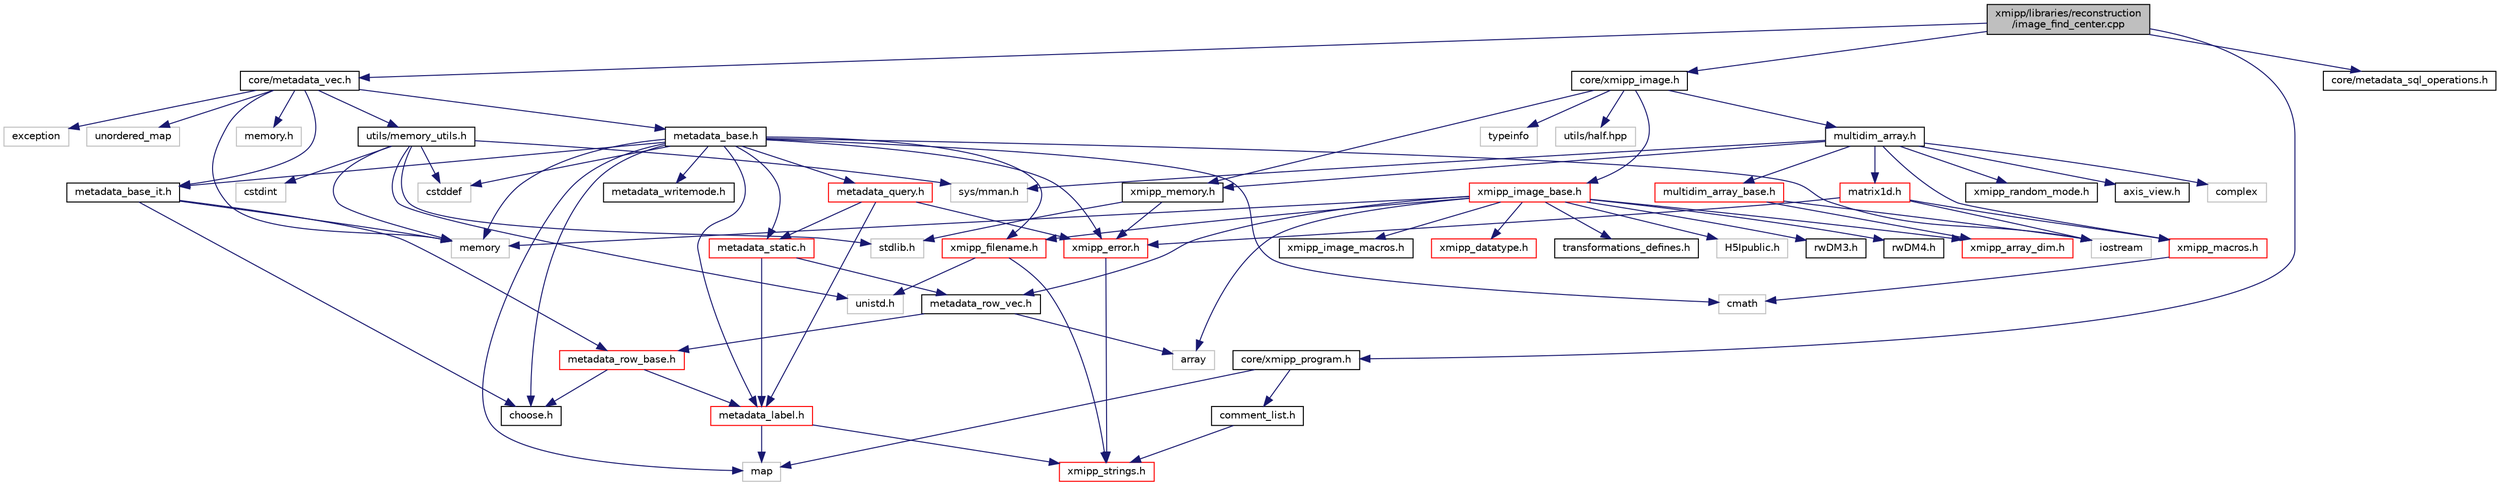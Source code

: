 digraph "xmipp/libraries/reconstruction/image_find_center.cpp"
{
  edge [fontname="Helvetica",fontsize="10",labelfontname="Helvetica",labelfontsize="10"];
  node [fontname="Helvetica",fontsize="10",shape=record];
  Node0 [label="xmipp/libraries/reconstruction\l/image_find_center.cpp",height=0.2,width=0.4,color="black", fillcolor="grey75", style="filled", fontcolor="black"];
  Node0 -> Node1 [color="midnightblue",fontsize="10",style="solid",fontname="Helvetica"];
  Node1 [label="core/metadata_vec.h",height=0.2,width=0.4,color="black", fillcolor="white", style="filled",URL="$metadata__vec_8h.html"];
  Node1 -> Node2 [color="midnightblue",fontsize="10",style="solid",fontname="Helvetica"];
  Node2 [label="memory",height=0.2,width=0.4,color="grey75", fillcolor="white", style="filled"];
  Node1 -> Node3 [color="midnightblue",fontsize="10",style="solid",fontname="Helvetica"];
  Node3 [label="exception",height=0.2,width=0.4,color="grey75", fillcolor="white", style="filled"];
  Node1 -> Node4 [color="midnightblue",fontsize="10",style="solid",fontname="Helvetica"];
  Node4 [label="unordered_map",height=0.2,width=0.4,color="grey75", fillcolor="white", style="filled"];
  Node1 -> Node5 [color="midnightblue",fontsize="10",style="solid",fontname="Helvetica"];
  Node5 [label="memory.h",height=0.2,width=0.4,color="grey75", fillcolor="white", style="filled"];
  Node1 -> Node6 [color="midnightblue",fontsize="10",style="solid",fontname="Helvetica"];
  Node6 [label="metadata_base.h",height=0.2,width=0.4,color="black", fillcolor="white", style="filled",URL="$metadata__base_8h.html"];
  Node6 -> Node7 [color="midnightblue",fontsize="10",style="solid",fontname="Helvetica"];
  Node7 [label="cstddef",height=0.2,width=0.4,color="grey75", fillcolor="white", style="filled"];
  Node6 -> Node8 [color="midnightblue",fontsize="10",style="solid",fontname="Helvetica"];
  Node8 [label="map",height=0.2,width=0.4,color="grey75", fillcolor="white", style="filled"];
  Node6 -> Node9 [color="midnightblue",fontsize="10",style="solid",fontname="Helvetica"];
  Node9 [label="cmath",height=0.2,width=0.4,color="grey75", fillcolor="white", style="filled"];
  Node6 -> Node2 [color="midnightblue",fontsize="10",style="solid",fontname="Helvetica"];
  Node6 -> Node10 [color="midnightblue",fontsize="10",style="solid",fontname="Helvetica"];
  Node10 [label="iostream",height=0.2,width=0.4,color="grey75", fillcolor="white", style="filled"];
  Node6 -> Node11 [color="midnightblue",fontsize="10",style="solid",fontname="Helvetica"];
  Node11 [label="xmipp_error.h",height=0.2,width=0.4,color="red", fillcolor="white", style="filled",URL="$xmipp__error_8h.html"];
  Node11 -> Node13 [color="midnightblue",fontsize="10",style="solid",fontname="Helvetica"];
  Node13 [label="xmipp_strings.h",height=0.2,width=0.4,color="red", fillcolor="white", style="filled",URL="$xmipp__strings_8h.html"];
  Node6 -> Node17 [color="midnightblue",fontsize="10",style="solid",fontname="Helvetica"];
  Node17 [label="xmipp_filename.h",height=0.2,width=0.4,color="red", fillcolor="white", style="filled",URL="$xmipp__filename_8h.html"];
  Node17 -> Node18 [color="midnightblue",fontsize="10",style="solid",fontname="Helvetica"];
  Node18 [label="unistd.h",height=0.2,width=0.4,color="grey75", fillcolor="white", style="filled"];
  Node17 -> Node13 [color="midnightblue",fontsize="10",style="solid",fontname="Helvetica"];
  Node6 -> Node20 [color="midnightblue",fontsize="10",style="solid",fontname="Helvetica"];
  Node20 [label="metadata_label.h",height=0.2,width=0.4,color="red", fillcolor="white", style="filled",URL="$metadata__label_8h.html"];
  Node20 -> Node8 [color="midnightblue",fontsize="10",style="solid",fontname="Helvetica"];
  Node20 -> Node13 [color="midnightblue",fontsize="10",style="solid",fontname="Helvetica"];
  Node6 -> Node21 [color="midnightblue",fontsize="10",style="solid",fontname="Helvetica"];
  Node21 [label="metadata_writemode.h",height=0.2,width=0.4,color="black", fillcolor="white", style="filled",URL="$metadata__writemode_8h.html"];
  Node6 -> Node22 [color="midnightblue",fontsize="10",style="solid",fontname="Helvetica"];
  Node22 [label="metadata_base_it.h",height=0.2,width=0.4,color="black", fillcolor="white", style="filled",URL="$metadata__base__it_8h.html"];
  Node22 -> Node2 [color="midnightblue",fontsize="10",style="solid",fontname="Helvetica"];
  Node22 -> Node23 [color="midnightblue",fontsize="10",style="solid",fontname="Helvetica"];
  Node23 [label="metadata_row_base.h",height=0.2,width=0.4,color="red", fillcolor="white", style="filled",URL="$metadata__row__base_8h.html"];
  Node23 -> Node20 [color="midnightblue",fontsize="10",style="solid",fontname="Helvetica"];
  Node23 -> Node25 [color="midnightblue",fontsize="10",style="solid",fontname="Helvetica"];
  Node25 [label="choose.h",height=0.2,width=0.4,color="black", fillcolor="white", style="filled",URL="$choose_8h.html"];
  Node22 -> Node25 [color="midnightblue",fontsize="10",style="solid",fontname="Helvetica"];
  Node6 -> Node26 [color="midnightblue",fontsize="10",style="solid",fontname="Helvetica"];
  Node26 [label="metadata_static.h",height=0.2,width=0.4,color="red", fillcolor="white", style="filled",URL="$metadata__static_8h.html"];
  Node26 -> Node20 [color="midnightblue",fontsize="10",style="solid",fontname="Helvetica"];
  Node26 -> Node29 [color="midnightblue",fontsize="10",style="solid",fontname="Helvetica"];
  Node29 [label="metadata_row_vec.h",height=0.2,width=0.4,color="black", fillcolor="white", style="filled",URL="$metadata__row__vec_8h.html"];
  Node29 -> Node23 [color="midnightblue",fontsize="10",style="solid",fontname="Helvetica"];
  Node29 -> Node28 [color="midnightblue",fontsize="10",style="solid",fontname="Helvetica"];
  Node28 [label="array",height=0.2,width=0.4,color="grey75", fillcolor="white", style="filled"];
  Node6 -> Node30 [color="midnightblue",fontsize="10",style="solid",fontname="Helvetica"];
  Node30 [label="metadata_query.h",height=0.2,width=0.4,color="red", fillcolor="white", style="filled",URL="$metadata__query_8h.html"];
  Node30 -> Node20 [color="midnightblue",fontsize="10",style="solid",fontname="Helvetica"];
  Node30 -> Node11 [color="midnightblue",fontsize="10",style="solid",fontname="Helvetica"];
  Node30 -> Node26 [color="midnightblue",fontsize="10",style="solid",fontname="Helvetica"];
  Node6 -> Node25 [color="midnightblue",fontsize="10",style="solid",fontname="Helvetica"];
  Node1 -> Node22 [color="midnightblue",fontsize="10",style="solid",fontname="Helvetica"];
  Node1 -> Node32 [color="midnightblue",fontsize="10",style="solid",fontname="Helvetica"];
  Node32 [label="utils/memory_utils.h",height=0.2,width=0.4,color="black", fillcolor="white", style="filled",URL="$memory__utils_8h.html"];
  Node32 -> Node7 [color="midnightblue",fontsize="10",style="solid",fontname="Helvetica"];
  Node32 -> Node33 [color="midnightblue",fontsize="10",style="solid",fontname="Helvetica"];
  Node33 [label="stdlib.h",height=0.2,width=0.4,color="grey75", fillcolor="white", style="filled"];
  Node32 -> Node34 [color="midnightblue",fontsize="10",style="solid",fontname="Helvetica"];
  Node34 [label="cstdint",height=0.2,width=0.4,color="grey75", fillcolor="white", style="filled"];
  Node32 -> Node2 [color="midnightblue",fontsize="10",style="solid",fontname="Helvetica"];
  Node32 -> Node35 [color="midnightblue",fontsize="10",style="solid",fontname="Helvetica"];
  Node35 [label="sys/mman.h",height=0.2,width=0.4,color="grey75", fillcolor="white", style="filled"];
  Node32 -> Node18 [color="midnightblue",fontsize="10",style="solid",fontname="Helvetica"];
  Node0 -> Node36 [color="midnightblue",fontsize="10",style="solid",fontname="Helvetica"];
  Node36 [label="core/xmipp_program.h",height=0.2,width=0.4,color="black", fillcolor="white", style="filled",URL="$xmipp__program_8h.html"];
  Node36 -> Node8 [color="midnightblue",fontsize="10",style="solid",fontname="Helvetica"];
  Node36 -> Node37 [color="midnightblue",fontsize="10",style="solid",fontname="Helvetica"];
  Node37 [label="comment_list.h",height=0.2,width=0.4,color="black", fillcolor="white", style="filled",URL="$comment__list_8h.html"];
  Node37 -> Node13 [color="midnightblue",fontsize="10",style="solid",fontname="Helvetica"];
  Node0 -> Node38 [color="midnightblue",fontsize="10",style="solid",fontname="Helvetica"];
  Node38 [label="core/xmipp_image.h",height=0.2,width=0.4,color="black", fillcolor="white", style="filled",URL="$xmipp__image_8h.html"];
  Node38 -> Node39 [color="midnightblue",fontsize="10",style="solid",fontname="Helvetica"];
  Node39 [label="typeinfo",height=0.2,width=0.4,color="grey75", fillcolor="white", style="filled"];
  Node38 -> Node40 [color="midnightblue",fontsize="10",style="solid",fontname="Helvetica"];
  Node40 [label="multidim_array.h",height=0.2,width=0.4,color="black", fillcolor="white", style="filled",URL="$multidim__array_8h.html"];
  Node40 -> Node41 [color="midnightblue",fontsize="10",style="solid",fontname="Helvetica"];
  Node41 [label="xmipp_macros.h",height=0.2,width=0.4,color="red", fillcolor="white", style="filled",URL="$xmipp__macros_8h.html"];
  Node41 -> Node9 [color="midnightblue",fontsize="10",style="solid",fontname="Helvetica"];
  Node40 -> Node35 [color="midnightblue",fontsize="10",style="solid",fontname="Helvetica"];
  Node40 -> Node43 [color="midnightblue",fontsize="10",style="solid",fontname="Helvetica"];
  Node43 [label="complex",height=0.2,width=0.4,color="grey75", fillcolor="white", style="filled"];
  Node40 -> Node44 [color="midnightblue",fontsize="10",style="solid",fontname="Helvetica"];
  Node44 [label="matrix1d.h",height=0.2,width=0.4,color="red", fillcolor="white", style="filled",URL="$matrix1d_8h.html"];
  Node44 -> Node10 [color="midnightblue",fontsize="10",style="solid",fontname="Helvetica"];
  Node44 -> Node11 [color="midnightblue",fontsize="10",style="solid",fontname="Helvetica"];
  Node44 -> Node41 [color="midnightblue",fontsize="10",style="solid",fontname="Helvetica"];
  Node40 -> Node45 [color="midnightblue",fontsize="10",style="solid",fontname="Helvetica"];
  Node45 [label="xmipp_random_mode.h",height=0.2,width=0.4,color="black", fillcolor="white", style="filled",URL="$xmipp__random__mode_8h.html"];
  Node40 -> Node46 [color="midnightblue",fontsize="10",style="solid",fontname="Helvetica"];
  Node46 [label="multidim_array_base.h",height=0.2,width=0.4,color="red", fillcolor="white", style="filled",URL="$multidim__array__base_8h.html"];
  Node46 -> Node10 [color="midnightblue",fontsize="10",style="solid",fontname="Helvetica"];
  Node46 -> Node48 [color="midnightblue",fontsize="10",style="solid",fontname="Helvetica"];
  Node48 [label="xmipp_array_dim.h",height=0.2,width=0.4,color="red", fillcolor="white", style="filled",URL="$xmipp__array__dim_8h.html"];
  Node40 -> Node50 [color="midnightblue",fontsize="10",style="solid",fontname="Helvetica"];
  Node50 [label="xmipp_memory.h",height=0.2,width=0.4,color="black", fillcolor="white", style="filled",URL="$xmipp__memory_8h.html"];
  Node50 -> Node33 [color="midnightblue",fontsize="10",style="solid",fontname="Helvetica"];
  Node50 -> Node11 [color="midnightblue",fontsize="10",style="solid",fontname="Helvetica"];
  Node40 -> Node51 [color="midnightblue",fontsize="10",style="solid",fontname="Helvetica"];
  Node51 [label="axis_view.h",height=0.2,width=0.4,color="black", fillcolor="white", style="filled",URL="$axis__view_8h.html"];
  Node38 -> Node52 [color="midnightblue",fontsize="10",style="solid",fontname="Helvetica"];
  Node52 [label="xmipp_image_base.h",height=0.2,width=0.4,color="red", fillcolor="white", style="filled",URL="$xmipp__image__base_8h.html"];
  Node52 -> Node2 [color="midnightblue",fontsize="10",style="solid",fontname="Helvetica"];
  Node52 -> Node28 [color="midnightblue",fontsize="10",style="solid",fontname="Helvetica"];
  Node52 -> Node53 [color="midnightblue",fontsize="10",style="solid",fontname="Helvetica"];
  Node53 [label="xmipp_image_macros.h",height=0.2,width=0.4,color="black", fillcolor="white", style="filled",URL="$xmipp__image__macros_8h.html"];
  Node52 -> Node54 [color="midnightblue",fontsize="10",style="solid",fontname="Helvetica"];
  Node54 [label="xmipp_datatype.h",height=0.2,width=0.4,color="red", fillcolor="white", style="filled",URL="$xmipp__datatype_8h.html"];
  Node52 -> Node29 [color="midnightblue",fontsize="10",style="solid",fontname="Helvetica"];
  Node52 -> Node48 [color="midnightblue",fontsize="10",style="solid",fontname="Helvetica"];
  Node52 -> Node17 [color="midnightblue",fontsize="10",style="solid",fontname="Helvetica"];
  Node52 -> Node55 [color="midnightblue",fontsize="10",style="solid",fontname="Helvetica"];
  Node55 [label="transformations_defines.h",height=0.2,width=0.4,color="black", fillcolor="white", style="filled",URL="$transformations__defines_8h.html"];
  Node52 -> Node56 [color="midnightblue",fontsize="10",style="solid",fontname="Helvetica"];
  Node56 [label="H5Ipublic.h",height=0.2,width=0.4,color="grey75", fillcolor="white", style="filled"];
  Node52 -> Node57 [color="midnightblue",fontsize="10",style="solid",fontname="Helvetica"];
  Node57 [label="rwDM3.h",height=0.2,width=0.4,color="black", fillcolor="white", style="filled",URL="$rwDM3_8h.html"];
  Node52 -> Node58 [color="midnightblue",fontsize="10",style="solid",fontname="Helvetica"];
  Node58 [label="rwDM4.h",height=0.2,width=0.4,color="black", fillcolor="white", style="filled",URL="$rwDM4_8h.html"];
  Node38 -> Node50 [color="midnightblue",fontsize="10",style="solid",fontname="Helvetica"];
  Node38 -> Node71 [color="midnightblue",fontsize="10",style="solid",fontname="Helvetica"];
  Node71 [label="utils/half.hpp",height=0.2,width=0.4,color="grey75", fillcolor="white", style="filled"];
  Node0 -> Node72 [color="midnightblue",fontsize="10",style="solid",fontname="Helvetica"];
  Node72 [label="core/metadata_sql_operations.h",height=0.2,width=0.4,color="black", fillcolor="white", style="filled",URL="$metadata__sql__operations_8h.html"];
}
